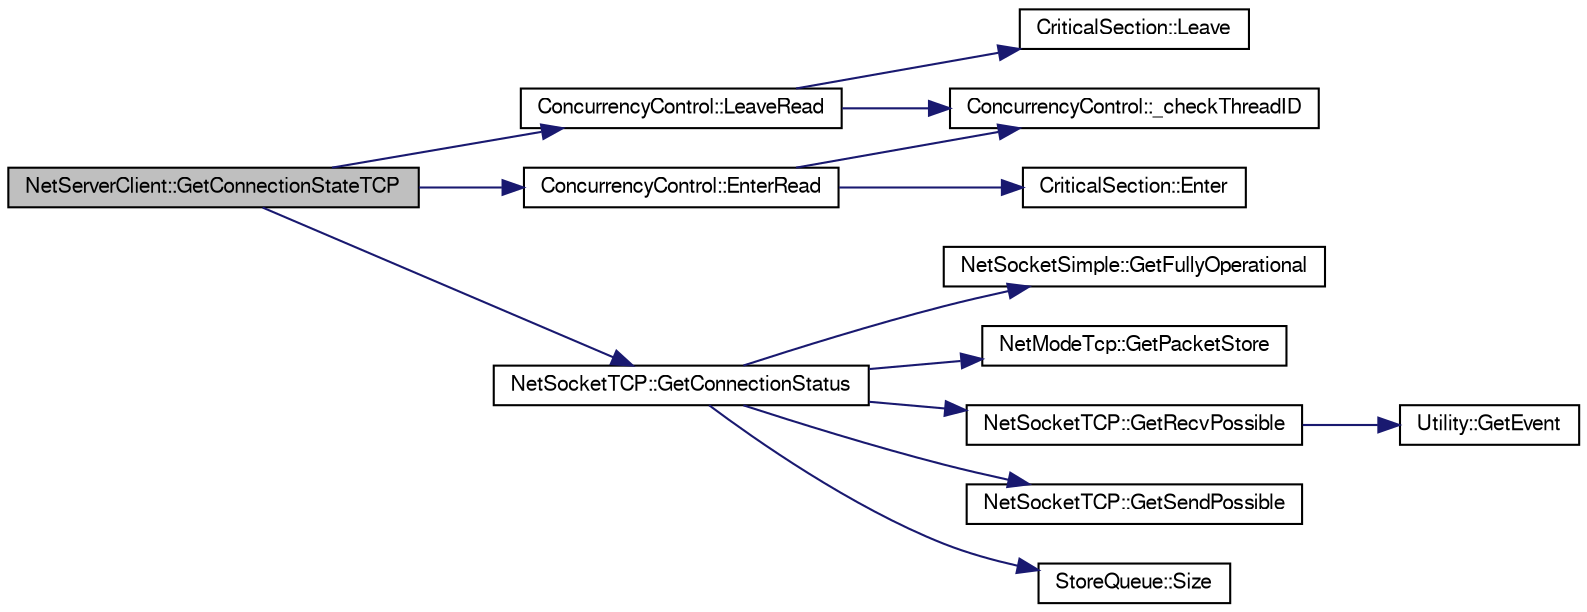 digraph G
{
  edge [fontname="FreeSans",fontsize="10",labelfontname="FreeSans",labelfontsize="10"];
  node [fontname="FreeSans",fontsize="10",shape=record];
  rankdir=LR;
  Node1 [label="NetServerClient::GetConnectionStateTCP",height=0.2,width=0.4,color="black", fillcolor="grey75", style="filled" fontcolor="black"];
  Node1 -> Node2 [color="midnightblue",fontsize="10",style="solid"];
  Node2 [label="ConcurrencyControl::EnterRead",height=0.2,width=0.4,color="black", fillcolor="white", style="filled",URL="$class_concurrency_control.html#abe8b564fe7bc17347992097100ea9221"];
  Node2 -> Node3 [color="midnightblue",fontsize="10",style="solid"];
  Node3 [label="ConcurrencyControl::_checkThreadID",height=0.2,width=0.4,color="black", fillcolor="white", style="filled",URL="$class_concurrency_control.html#ac604c1d64a32144473304d098763e383"];
  Node2 -> Node4 [color="midnightblue",fontsize="10",style="solid"];
  Node4 [label="CriticalSection::Enter",height=0.2,width=0.4,color="black", fillcolor="white", style="filled",URL="$class_critical_section.html#a509be5342b2f07ae06e1af5d9e08b871"];
  Node1 -> Node5 [color="midnightblue",fontsize="10",style="solid"];
  Node5 [label="NetSocketTCP::GetConnectionStatus",height=0.2,width=0.4,color="black", fillcolor="white", style="filled",URL="$class_net_socket_t_c_p.html#a68dc0183e216cdd1796466d411f0b681"];
  Node5 -> Node6 [color="midnightblue",fontsize="10",style="solid"];
  Node6 [label="NetSocketSimple::GetFullyOperational",height=0.2,width=0.4,color="black", fillcolor="white", style="filled",URL="$class_net_socket_simple.html#ab3e3381e2090c2041df3b0dac318cad9"];
  Node5 -> Node7 [color="midnightblue",fontsize="10",style="solid"];
  Node7 [label="NetModeTcp::GetPacketStore",height=0.2,width=0.4,color="black", fillcolor="white", style="filled",URL="$class_net_mode_tcp.html#ad5ddc5ac4fd590005dacccc6d660b8f8"];
  Node5 -> Node8 [color="midnightblue",fontsize="10",style="solid"];
  Node8 [label="NetSocketTCP::GetRecvPossible",height=0.2,width=0.4,color="black", fillcolor="white", style="filled",URL="$class_net_socket_t_c_p.html#a1ef0046a481208dec95ec38f7bb18b87"];
  Node8 -> Node9 [color="midnightblue",fontsize="10",style="solid"];
  Node9 [label="Utility::GetEvent",height=0.2,width=0.4,color="black", fillcolor="white", style="filled",URL="$class_utility.html#ac4fe98e04185450f534e7cb209a7cf09"];
  Node5 -> Node10 [color="midnightblue",fontsize="10",style="solid"];
  Node10 [label="NetSocketTCP::GetSendPossible",height=0.2,width=0.4,color="black", fillcolor="white", style="filled",URL="$class_net_socket_t_c_p.html#a80713fd55909bc23bbbe21422edf02bd"];
  Node5 -> Node11 [color="midnightblue",fontsize="10",style="solid"];
  Node11 [label="StoreQueue::Size",height=0.2,width=0.4,color="black", fillcolor="white", style="filled",URL="$class_store_queue.html#a69b4ffee7bd2200c74eec51f5b9b5e6d"];
  Node1 -> Node12 [color="midnightblue",fontsize="10",style="solid"];
  Node12 [label="ConcurrencyControl::LeaveRead",height=0.2,width=0.4,color="black", fillcolor="white", style="filled",URL="$class_concurrency_control.html#ab4c521c9021970df157fd9d8dd6b3964"];
  Node12 -> Node3 [color="midnightblue",fontsize="10",style="solid"];
  Node12 -> Node13 [color="midnightblue",fontsize="10",style="solid"];
  Node13 [label="CriticalSection::Leave",height=0.2,width=0.4,color="black", fillcolor="white", style="filled",URL="$class_critical_section.html#a6fa0931385f066492f31fc98e3fca657"];
}
